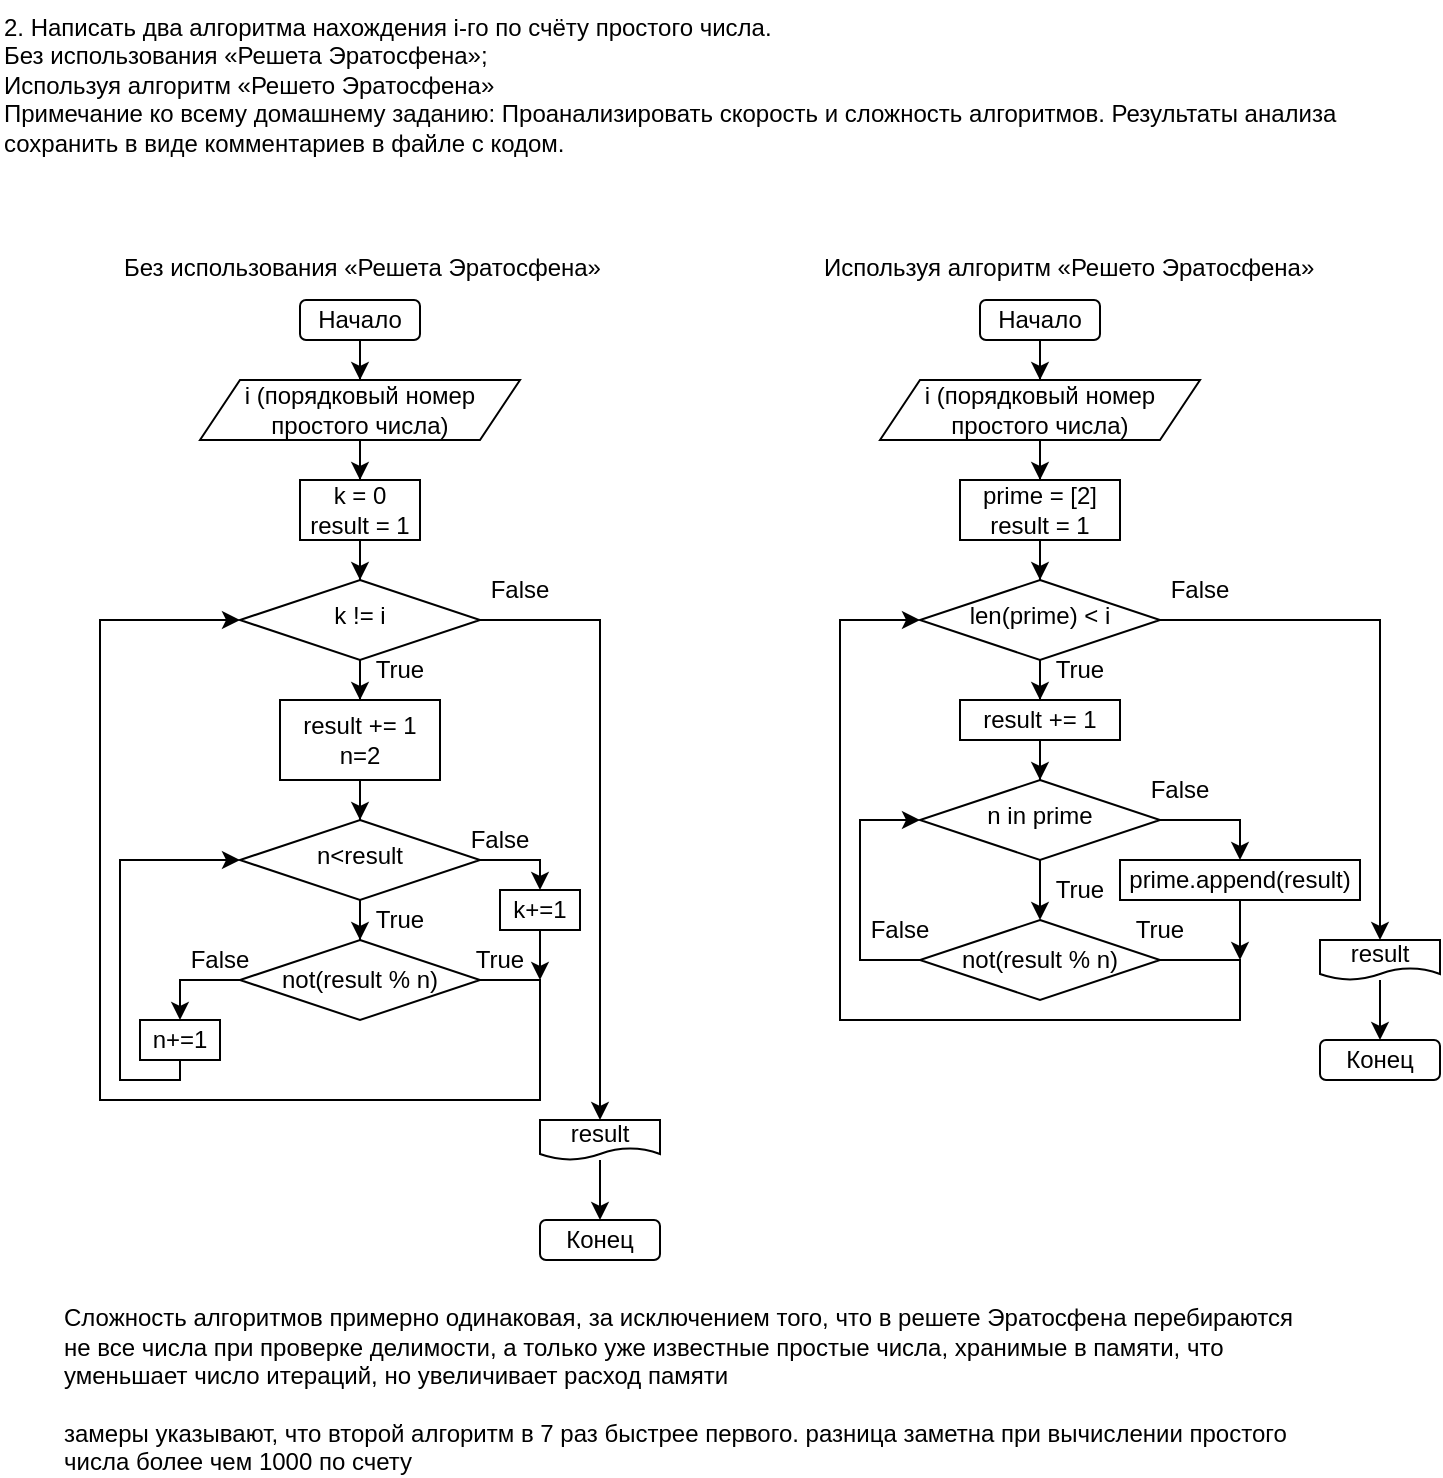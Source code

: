 <mxfile version="18.1.1" type="device"><diagram id="C5RBs43oDa-KdzZeNtuy" name="Page-1"><mxGraphModel dx="1635" dy="877" grid="1" gridSize="10" guides="1" tooltips="1" connect="1" arrows="1" fold="1" page="1" pageScale="1" pageWidth="827" pageHeight="1169" math="0" shadow="0"><root><mxCell id="WIyWlLk6GJQsqaUBKTNV-0"/><mxCell id="WIyWlLk6GJQsqaUBKTNV-1" parent="WIyWlLk6GJQsqaUBKTNV-0"/><mxCell id="4opRzpgFNfaW86uACwNf-55" value="" style="edgeStyle=orthogonalEdgeStyle;rounded=0;orthogonalLoop=1;jettySize=auto;html=1;" parent="WIyWlLk6GJQsqaUBKTNV-1" source="WIyWlLk6GJQsqaUBKTNV-3" target="4opRzpgFNfaW86uACwNf-46" edge="1"><mxGeometry relative="1" as="geometry"/></mxCell><mxCell id="WIyWlLk6GJQsqaUBKTNV-3" value="Начало" style="rounded=1;whiteSpace=wrap;html=1;fontSize=12;glass=0;strokeWidth=1;shadow=0;" parent="WIyWlLk6GJQsqaUBKTNV-1" vertex="1"><mxGeometry x="200" y="160" width="60" height="20" as="geometry"/></mxCell><mxCell id="WFWCKPvXrsjgwBBEP6MH-1" value="" style="edgeStyle=orthogonalEdgeStyle;rounded=0;orthogonalLoop=1;jettySize=auto;html=1;" parent="WIyWlLk6GJQsqaUBKTNV-1" source="WIyWlLk6GJQsqaUBKTNV-6" target="4opRzpgFNfaW86uACwNf-4" edge="1"><mxGeometry relative="1" as="geometry"/></mxCell><mxCell id="WIyWlLk6GJQsqaUBKTNV-6" value="k != i" style="rhombus;whiteSpace=wrap;html=1;shadow=0;fontFamily=Helvetica;fontSize=12;align=center;strokeWidth=1;spacing=6;spacingTop=-4;" parent="WIyWlLk6GJQsqaUBKTNV-1" vertex="1"><mxGeometry x="170" y="300" width="120" height="40" as="geometry"/></mxCell><mxCell id="WFWCKPvXrsjgwBBEP6MH-3" value="" style="edgeStyle=orthogonalEdgeStyle;rounded=0;orthogonalLoop=1;jettySize=auto;html=1;" parent="WIyWlLk6GJQsqaUBKTNV-1" source="WIyWlLk6GJQsqaUBKTNV-10" target="4opRzpgFNfaW86uACwNf-67" edge="1"><mxGeometry relative="1" as="geometry"/></mxCell><mxCell id="WIyWlLk6GJQsqaUBKTNV-10" value="n&amp;lt;result" style="rhombus;whiteSpace=wrap;html=1;shadow=0;fontFamily=Helvetica;fontSize=12;align=center;strokeWidth=1;spacing=6;spacingTop=-4;" parent="WIyWlLk6GJQsqaUBKTNV-1" vertex="1"><mxGeometry x="170" y="420" width="120" height="40" as="geometry"/></mxCell><mxCell id="WFWCKPvXrsjgwBBEP6MH-0" value="" style="edgeStyle=orthogonalEdgeStyle;rounded=0;orthogonalLoop=1;jettySize=auto;html=1;" parent="WIyWlLk6GJQsqaUBKTNV-1" source="4opRzpgFNfaW86uACwNf-1" target="WIyWlLk6GJQsqaUBKTNV-6" edge="1"><mxGeometry relative="1" as="geometry"/></mxCell><mxCell id="4opRzpgFNfaW86uACwNf-1" value="&lt;div&gt;k = 0&lt;/div&gt;&lt;div&gt;&lt;span style=&quot;background-color: initial;&quot;&gt;result = 1&lt;/span&gt;&lt;br&gt;&lt;/div&gt;&lt;div&gt;&lt;div&gt;&lt;/div&gt;&lt;/div&gt;" style="rounded=0;whiteSpace=wrap;html=1;" parent="WIyWlLk6GJQsqaUBKTNV-1" vertex="1"><mxGeometry x="200" y="250" width="60" height="30" as="geometry"/></mxCell><mxCell id="WFWCKPvXrsjgwBBEP6MH-2" value="" style="edgeStyle=orthogonalEdgeStyle;rounded=0;orthogonalLoop=1;jettySize=auto;html=1;" parent="WIyWlLk6GJQsqaUBKTNV-1" source="4opRzpgFNfaW86uACwNf-4" target="WIyWlLk6GJQsqaUBKTNV-10" edge="1"><mxGeometry relative="1" as="geometry"/></mxCell><mxCell id="4opRzpgFNfaW86uACwNf-4" value="result += 1&lt;br&gt;n=2" style="rounded=0;whiteSpace=wrap;html=1;" parent="WIyWlLk6GJQsqaUBKTNV-1" vertex="1"><mxGeometry x="190" y="360" width="80" height="40" as="geometry"/></mxCell><mxCell id="4opRzpgFNfaW86uACwNf-19" value="True" style="text;html=1;strokeColor=none;fillColor=none;align=center;verticalAlign=middle;whiteSpace=wrap;rounded=0;" parent="WIyWlLk6GJQsqaUBKTNV-1" vertex="1"><mxGeometry x="270" y="475" width="60" height="30" as="geometry"/></mxCell><mxCell id="4opRzpgFNfaW86uACwNf-23" value="True" style="text;html=1;strokeColor=none;fillColor=none;align=center;verticalAlign=middle;whiteSpace=wrap;rounded=0;" parent="WIyWlLk6GJQsqaUBKTNV-1" vertex="1"><mxGeometry x="220" y="455" width="60" height="30" as="geometry"/></mxCell><mxCell id="4opRzpgFNfaW86uACwNf-26" value="False" style="text;html=1;strokeColor=none;fillColor=none;align=center;verticalAlign=middle;whiteSpace=wrap;rounded=0;" parent="WIyWlLk6GJQsqaUBKTNV-1" vertex="1"><mxGeometry x="270" y="415" width="60" height="30" as="geometry"/></mxCell><mxCell id="4opRzpgFNfaW86uACwNf-47" value="" style="edgeStyle=orthogonalEdgeStyle;rounded=0;orthogonalLoop=1;jettySize=auto;html=1;" parent="WIyWlLk6GJQsqaUBKTNV-1" source="4opRzpgFNfaW86uACwNf-46" target="4opRzpgFNfaW86uACwNf-1" edge="1"><mxGeometry relative="1" as="geometry"/></mxCell><mxCell id="4opRzpgFNfaW86uACwNf-46" value="i (порядковый номер простого числа)" style="shape=parallelogram;perimeter=parallelogramPerimeter;whiteSpace=wrap;html=1;fixedSize=1;" parent="WIyWlLk6GJQsqaUBKTNV-1" vertex="1"><mxGeometry x="150" y="200" width="160" height="30" as="geometry"/></mxCell><mxCell id="4opRzpgFNfaW86uACwNf-67" value="not(result % n)" style="rhombus;whiteSpace=wrap;html=1;" parent="WIyWlLk6GJQsqaUBKTNV-1" vertex="1"><mxGeometry x="170" y="480" width="120" height="40" as="geometry"/></mxCell><mxCell id="4opRzpgFNfaW86uACwNf-76" value="n+=1" style="rounded=0;whiteSpace=wrap;html=1;" parent="WIyWlLk6GJQsqaUBKTNV-1" vertex="1"><mxGeometry x="120" y="520" width="40" height="20" as="geometry"/></mxCell><mxCell id="4opRzpgFNfaW86uACwNf-93" value="True" style="text;html=1;strokeColor=none;fillColor=none;align=center;verticalAlign=middle;whiteSpace=wrap;rounded=0;" parent="WIyWlLk6GJQsqaUBKTNV-1" vertex="1"><mxGeometry x="220" y="330" width="60" height="30" as="geometry"/></mxCell><mxCell id="4opRzpgFNfaW86uACwNf-94" value="False" style="text;html=1;strokeColor=none;fillColor=none;align=center;verticalAlign=middle;whiteSpace=wrap;rounded=0;" parent="WIyWlLk6GJQsqaUBKTNV-1" vertex="1"><mxGeometry x="130" y="475" width="60" height="30" as="geometry"/></mxCell><mxCell id="4opRzpgFNfaW86uACwNf-24" value="False" style="text;html=1;strokeColor=none;fillColor=none;align=center;verticalAlign=middle;whiteSpace=wrap;rounded=0;" parent="WIyWlLk6GJQsqaUBKTNV-1" vertex="1"><mxGeometry x="270" y="290" width="80" height="30" as="geometry"/></mxCell><mxCell id="qhmJ5fmn6QAN1Ny1AiqZ-0" value="2. Написать два алгоритма нахождения i-го по счёту простого числа.&#13;&#10;Без использования «Решета Эратосфена»;&#13;&#10;Используя алгоритм «Решето Эратосфена»&#13;&#10;Примечание ко всему домашнему заданию: Проанализировать скорость и сложность алгоритмов. Результаты анализа сохранить в виде комментариев в файле с кодом." style="text;whiteSpace=wrap;html=1;" parent="WIyWlLk6GJQsqaUBKTNV-1" vertex="1"><mxGeometry x="50" y="10" width="720" height="80" as="geometry"/></mxCell><mxCell id="WFWCKPvXrsjgwBBEP6MH-7" value="" style="endArrow=classic;html=1;rounded=0;exitX=0;exitY=0.5;exitDx=0;exitDy=0;entryX=0.5;entryY=0;entryDx=0;entryDy=0;" parent="WIyWlLk6GJQsqaUBKTNV-1" source="4opRzpgFNfaW86uACwNf-67" target="4opRzpgFNfaW86uACwNf-76" edge="1"><mxGeometry width="50" height="50" relative="1" as="geometry"><mxPoint x="120" y="525" as="sourcePoint"/><mxPoint x="110" y="485" as="targetPoint"/><Array as="points"><mxPoint x="140" y="500"/><mxPoint x="140" y="515"/></Array></mxGeometry></mxCell><mxCell id="WFWCKPvXrsjgwBBEP6MH-8" value="" style="endArrow=classic;html=1;rounded=0;exitX=0.5;exitY=1;exitDx=0;exitDy=0;entryX=0;entryY=0.5;entryDx=0;entryDy=0;" parent="WIyWlLk6GJQsqaUBKTNV-1" source="4opRzpgFNfaW86uACwNf-76" target="WIyWlLk6GJQsqaUBKTNV-10" edge="1"><mxGeometry width="50" height="50" relative="1" as="geometry"><mxPoint x="130" y="625" as="sourcePoint"/><mxPoint x="180" y="575" as="targetPoint"/><Array as="points"><mxPoint x="140" y="550"/><mxPoint x="110" y="550"/><mxPoint x="110" y="440"/></Array></mxGeometry></mxCell><mxCell id="WFWCKPvXrsjgwBBEP6MH-9" value="k+=1" style="rounded=0;whiteSpace=wrap;html=1;" parent="WIyWlLk6GJQsqaUBKTNV-1" vertex="1"><mxGeometry x="300" y="455" width="40" height="20" as="geometry"/></mxCell><mxCell id="WFWCKPvXrsjgwBBEP6MH-10" value="" style="endArrow=classic;html=1;rounded=0;exitX=1;exitY=0.5;exitDx=0;exitDy=0;entryX=0.5;entryY=0;entryDx=0;entryDy=0;" parent="WIyWlLk6GJQsqaUBKTNV-1" source="WIyWlLk6GJQsqaUBKTNV-10" target="WFWCKPvXrsjgwBBEP6MH-9" edge="1"><mxGeometry width="50" height="50" relative="1" as="geometry"><mxPoint x="340" y="435" as="sourcePoint"/><mxPoint x="390" y="385" as="targetPoint"/><Array as="points"><mxPoint x="320" y="440"/></Array></mxGeometry></mxCell><mxCell id="WFWCKPvXrsjgwBBEP6MH-11" value="" style="endArrow=classic;html=1;rounded=0;exitX=1;exitY=0.5;exitDx=0;exitDy=0;entryX=0;entryY=0.5;entryDx=0;entryDy=0;" parent="WIyWlLk6GJQsqaUBKTNV-1" source="4opRzpgFNfaW86uACwNf-67" target="WIyWlLk6GJQsqaUBKTNV-6" edge="1"><mxGeometry width="50" height="50" relative="1" as="geometry"><mxPoint x="300" y="590" as="sourcePoint"/><mxPoint x="100" y="360" as="targetPoint"/><Array as="points"><mxPoint x="320" y="500"/><mxPoint x="320" y="560"/><mxPoint x="100" y="560"/><mxPoint x="100" y="320"/></Array></mxGeometry></mxCell><mxCell id="WFWCKPvXrsjgwBBEP6MH-12" value="" style="endArrow=classic;html=1;rounded=0;exitX=0.5;exitY=1;exitDx=0;exitDy=0;" parent="WIyWlLk6GJQsqaUBKTNV-1" source="WFWCKPvXrsjgwBBEP6MH-9" edge="1"><mxGeometry width="50" height="50" relative="1" as="geometry"><mxPoint x="380" y="535" as="sourcePoint"/><mxPoint x="320" y="500" as="targetPoint"/></mxGeometry></mxCell><mxCell id="WFWCKPvXrsjgwBBEP6MH-16" value="" style="edgeStyle=orthogonalEdgeStyle;rounded=0;orthogonalLoop=1;jettySize=auto;html=1;" parent="WIyWlLk6GJQsqaUBKTNV-1" source="WFWCKPvXrsjgwBBEP6MH-13" target="WFWCKPvXrsjgwBBEP6MH-15" edge="1"><mxGeometry relative="1" as="geometry"/></mxCell><mxCell id="WFWCKPvXrsjgwBBEP6MH-13" value="result" style="shape=document;whiteSpace=wrap;html=1;boundedLbl=1;" parent="WIyWlLk6GJQsqaUBKTNV-1" vertex="1"><mxGeometry x="320" y="570" width="60" height="20" as="geometry"/></mxCell><mxCell id="WFWCKPvXrsjgwBBEP6MH-14" value="" style="endArrow=classic;html=1;rounded=0;exitX=1;exitY=0.5;exitDx=0;exitDy=0;entryX=0.5;entryY=0;entryDx=0;entryDy=0;" parent="WIyWlLk6GJQsqaUBKTNV-1" source="WIyWlLk6GJQsqaUBKTNV-6" target="WFWCKPvXrsjgwBBEP6MH-13" edge="1"><mxGeometry width="50" height="50" relative="1" as="geometry"><mxPoint x="320" y="440" as="sourcePoint"/><mxPoint x="370" y="390" as="targetPoint"/><Array as="points"><mxPoint x="350" y="320"/></Array></mxGeometry></mxCell><mxCell id="WFWCKPvXrsjgwBBEP6MH-15" value="Конец" style="rounded=1;whiteSpace=wrap;html=1;fontSize=12;glass=0;strokeWidth=1;shadow=0;" parent="WIyWlLk6GJQsqaUBKTNV-1" vertex="1"><mxGeometry x="320" y="620" width="60" height="20" as="geometry"/></mxCell><mxCell id="WFWCKPvXrsjgwBBEP6MH-17" value="" style="edgeStyle=orthogonalEdgeStyle;rounded=0;orthogonalLoop=1;jettySize=auto;html=1;" parent="WIyWlLk6GJQsqaUBKTNV-1" source="WFWCKPvXrsjgwBBEP6MH-18" target="WFWCKPvXrsjgwBBEP6MH-31" edge="1"><mxGeometry relative="1" as="geometry"/></mxCell><mxCell id="WFWCKPvXrsjgwBBEP6MH-18" value="Начало" style="rounded=1;whiteSpace=wrap;html=1;fontSize=12;glass=0;strokeWidth=1;shadow=0;" parent="WIyWlLk6GJQsqaUBKTNV-1" vertex="1"><mxGeometry x="540" y="160" width="60" height="20" as="geometry"/></mxCell><mxCell id="WFWCKPvXrsjgwBBEP6MH-19" value="" style="edgeStyle=orthogonalEdgeStyle;rounded=0;orthogonalLoop=1;jettySize=auto;html=1;" parent="WIyWlLk6GJQsqaUBKTNV-1" source="WFWCKPvXrsjgwBBEP6MH-20" target="WFWCKPvXrsjgwBBEP6MH-26" edge="1"><mxGeometry relative="1" as="geometry"/></mxCell><mxCell id="WFWCKPvXrsjgwBBEP6MH-20" value="len(prime) &amp;lt; i" style="rhombus;whiteSpace=wrap;html=1;shadow=0;fontFamily=Helvetica;fontSize=12;align=center;strokeWidth=1;spacing=6;spacingTop=-4;" parent="WIyWlLk6GJQsqaUBKTNV-1" vertex="1"><mxGeometry x="510" y="300" width="120" height="40" as="geometry"/></mxCell><mxCell id="WFWCKPvXrsjgwBBEP6MH-21" value="" style="edgeStyle=orthogonalEdgeStyle;rounded=0;orthogonalLoop=1;jettySize=auto;html=1;" parent="WIyWlLk6GJQsqaUBKTNV-1" source="WFWCKPvXrsjgwBBEP6MH-22" target="WFWCKPvXrsjgwBBEP6MH-32" edge="1"><mxGeometry relative="1" as="geometry"/></mxCell><mxCell id="WFWCKPvXrsjgwBBEP6MH-22" value="n in prime" style="rhombus;whiteSpace=wrap;html=1;shadow=0;fontFamily=Helvetica;fontSize=12;align=center;strokeWidth=1;spacing=6;spacingTop=-4;" parent="WIyWlLk6GJQsqaUBKTNV-1" vertex="1"><mxGeometry x="510" y="400" width="120" height="40" as="geometry"/></mxCell><mxCell id="WFWCKPvXrsjgwBBEP6MH-23" value="" style="edgeStyle=orthogonalEdgeStyle;rounded=0;orthogonalLoop=1;jettySize=auto;html=1;" parent="WIyWlLk6GJQsqaUBKTNV-1" source="WFWCKPvXrsjgwBBEP6MH-24" target="WFWCKPvXrsjgwBBEP6MH-20" edge="1"><mxGeometry relative="1" as="geometry"/></mxCell><mxCell id="WFWCKPvXrsjgwBBEP6MH-24" value="&lt;div&gt;prime = [2]&lt;br&gt;&lt;/div&gt;&lt;div&gt;&lt;span style=&quot;background-color: initial;&quot;&gt;result = 1&lt;/span&gt;&lt;br&gt;&lt;/div&gt;&lt;div&gt;&lt;div&gt;&lt;/div&gt;&lt;/div&gt;" style="rounded=0;whiteSpace=wrap;html=1;" parent="WIyWlLk6GJQsqaUBKTNV-1" vertex="1"><mxGeometry x="530" y="250" width="80" height="30" as="geometry"/></mxCell><mxCell id="WFWCKPvXrsjgwBBEP6MH-25" value="" style="edgeStyle=orthogonalEdgeStyle;rounded=0;orthogonalLoop=1;jettySize=auto;html=1;" parent="WIyWlLk6GJQsqaUBKTNV-1" source="WFWCKPvXrsjgwBBEP6MH-26" target="WFWCKPvXrsjgwBBEP6MH-22" edge="1"><mxGeometry relative="1" as="geometry"/></mxCell><mxCell id="WFWCKPvXrsjgwBBEP6MH-26" value="result += 1" style="rounded=0;whiteSpace=wrap;html=1;" parent="WIyWlLk6GJQsqaUBKTNV-1" vertex="1"><mxGeometry x="530" y="360" width="80" height="20" as="geometry"/></mxCell><mxCell id="WFWCKPvXrsjgwBBEP6MH-27" value="True" style="text;html=1;strokeColor=none;fillColor=none;align=center;verticalAlign=middle;whiteSpace=wrap;rounded=0;" parent="WIyWlLk6GJQsqaUBKTNV-1" vertex="1"><mxGeometry x="600" y="460" width="60" height="30" as="geometry"/></mxCell><mxCell id="WFWCKPvXrsjgwBBEP6MH-28" value="True" style="text;html=1;strokeColor=none;fillColor=none;align=center;verticalAlign=middle;whiteSpace=wrap;rounded=0;" parent="WIyWlLk6GJQsqaUBKTNV-1" vertex="1"><mxGeometry x="560" y="440" width="60" height="30" as="geometry"/></mxCell><mxCell id="WFWCKPvXrsjgwBBEP6MH-29" value="False" style="text;html=1;strokeColor=none;fillColor=none;align=center;verticalAlign=middle;whiteSpace=wrap;rounded=0;" parent="WIyWlLk6GJQsqaUBKTNV-1" vertex="1"><mxGeometry x="610" y="390" width="60" height="30" as="geometry"/></mxCell><mxCell id="WFWCKPvXrsjgwBBEP6MH-30" value="" style="edgeStyle=orthogonalEdgeStyle;rounded=0;orthogonalLoop=1;jettySize=auto;html=1;" parent="WIyWlLk6GJQsqaUBKTNV-1" source="WFWCKPvXrsjgwBBEP6MH-31" target="WFWCKPvXrsjgwBBEP6MH-24" edge="1"><mxGeometry relative="1" as="geometry"/></mxCell><mxCell id="WFWCKPvXrsjgwBBEP6MH-31" value="i (порядковый номер простого числа)" style="shape=parallelogram;perimeter=parallelogramPerimeter;whiteSpace=wrap;html=1;fixedSize=1;" parent="WIyWlLk6GJQsqaUBKTNV-1" vertex="1"><mxGeometry x="490" y="200" width="160" height="30" as="geometry"/></mxCell><mxCell id="WFWCKPvXrsjgwBBEP6MH-32" value="not(result % n)" style="rhombus;whiteSpace=wrap;html=1;" parent="WIyWlLk6GJQsqaUBKTNV-1" vertex="1"><mxGeometry x="510" y="470" width="120" height="40" as="geometry"/></mxCell><mxCell id="WFWCKPvXrsjgwBBEP6MH-34" value="True" style="text;html=1;strokeColor=none;fillColor=none;align=center;verticalAlign=middle;whiteSpace=wrap;rounded=0;" parent="WIyWlLk6GJQsqaUBKTNV-1" vertex="1"><mxGeometry x="560" y="330" width="60" height="30" as="geometry"/></mxCell><mxCell id="WFWCKPvXrsjgwBBEP6MH-35" value="False" style="text;html=1;strokeColor=none;fillColor=none;align=center;verticalAlign=middle;whiteSpace=wrap;rounded=0;" parent="WIyWlLk6GJQsqaUBKTNV-1" vertex="1"><mxGeometry x="470" y="460" width="60" height="30" as="geometry"/></mxCell><mxCell id="WFWCKPvXrsjgwBBEP6MH-36" value="False" style="text;html=1;strokeColor=none;fillColor=none;align=center;verticalAlign=middle;whiteSpace=wrap;rounded=0;" parent="WIyWlLk6GJQsqaUBKTNV-1" vertex="1"><mxGeometry x="610" y="290" width="80" height="30" as="geometry"/></mxCell><mxCell id="WFWCKPvXrsjgwBBEP6MH-39" value="prime.append(result)" style="rounded=0;whiteSpace=wrap;html=1;" parent="WIyWlLk6GJQsqaUBKTNV-1" vertex="1"><mxGeometry x="610" y="440" width="120" height="20" as="geometry"/></mxCell><mxCell id="WFWCKPvXrsjgwBBEP6MH-40" value="" style="endArrow=classic;html=1;rounded=0;exitX=1;exitY=0.5;exitDx=0;exitDy=0;entryX=0.5;entryY=0;entryDx=0;entryDy=0;" parent="WIyWlLk6GJQsqaUBKTNV-1" source="WFWCKPvXrsjgwBBEP6MH-22" target="WFWCKPvXrsjgwBBEP6MH-39" edge="1"><mxGeometry width="50" height="50" relative="1" as="geometry"><mxPoint x="680" y="410" as="sourcePoint"/><mxPoint x="730" y="360" as="targetPoint"/><Array as="points"><mxPoint x="670" y="420"/></Array></mxGeometry></mxCell><mxCell id="WFWCKPvXrsjgwBBEP6MH-41" value="" style="endArrow=classic;html=1;rounded=0;exitX=1;exitY=0.5;exitDx=0;exitDy=0;entryX=0;entryY=0.5;entryDx=0;entryDy=0;" parent="WIyWlLk6GJQsqaUBKTNV-1" source="WFWCKPvXrsjgwBBEP6MH-32" target="WFWCKPvXrsjgwBBEP6MH-20" edge="1"><mxGeometry width="50" height="50" relative="1" as="geometry"><mxPoint x="640" y="590" as="sourcePoint"/><mxPoint x="440" y="360" as="targetPoint"/><Array as="points"><mxPoint x="670" y="490"/><mxPoint x="670" y="520"/><mxPoint x="470" y="520"/><mxPoint x="470" y="320"/></Array></mxGeometry></mxCell><mxCell id="WFWCKPvXrsjgwBBEP6MH-42" value="" style="endArrow=classic;html=1;rounded=0;exitX=0.5;exitY=1;exitDx=0;exitDy=0;" parent="WIyWlLk6GJQsqaUBKTNV-1" source="WFWCKPvXrsjgwBBEP6MH-39" edge="1"><mxGeometry width="50" height="50" relative="1" as="geometry"><mxPoint x="720" y="510" as="sourcePoint"/><mxPoint x="670" y="490" as="targetPoint"/></mxGeometry></mxCell><mxCell id="WFWCKPvXrsjgwBBEP6MH-43" value="" style="edgeStyle=orthogonalEdgeStyle;rounded=0;orthogonalLoop=1;jettySize=auto;html=1;" parent="WIyWlLk6GJQsqaUBKTNV-1" source="WFWCKPvXrsjgwBBEP6MH-44" target="WFWCKPvXrsjgwBBEP6MH-46" edge="1"><mxGeometry relative="1" as="geometry"/></mxCell><mxCell id="WFWCKPvXrsjgwBBEP6MH-44" value="result" style="shape=document;whiteSpace=wrap;html=1;boundedLbl=1;" parent="WIyWlLk6GJQsqaUBKTNV-1" vertex="1"><mxGeometry x="710" y="480" width="60" height="20" as="geometry"/></mxCell><mxCell id="WFWCKPvXrsjgwBBEP6MH-45" value="" style="endArrow=classic;html=1;rounded=0;exitX=1;exitY=0.5;exitDx=0;exitDy=0;entryX=0.5;entryY=0;entryDx=0;entryDy=0;" parent="WIyWlLk6GJQsqaUBKTNV-1" source="WFWCKPvXrsjgwBBEP6MH-20" target="WFWCKPvXrsjgwBBEP6MH-44" edge="1"><mxGeometry width="50" height="50" relative="1" as="geometry"><mxPoint x="660" y="440" as="sourcePoint"/><mxPoint x="710" y="390" as="targetPoint"/><Array as="points"><mxPoint x="740" y="320"/></Array></mxGeometry></mxCell><mxCell id="WFWCKPvXrsjgwBBEP6MH-46" value="Конец" style="rounded=1;whiteSpace=wrap;html=1;fontSize=12;glass=0;strokeWidth=1;shadow=0;" parent="WIyWlLk6GJQsqaUBKTNV-1" vertex="1"><mxGeometry x="710" y="530" width="60" height="20" as="geometry"/></mxCell><mxCell id="WFWCKPvXrsjgwBBEP6MH-47" value="" style="endArrow=classic;html=1;rounded=0;exitX=0;exitY=0.5;exitDx=0;exitDy=0;entryX=0;entryY=0.5;entryDx=0;entryDy=0;" parent="WIyWlLk6GJQsqaUBKTNV-1" source="WFWCKPvXrsjgwBBEP6MH-32" target="WFWCKPvXrsjgwBBEP6MH-22" edge="1"><mxGeometry width="50" height="50" relative="1" as="geometry"><mxPoint x="450" y="500" as="sourcePoint"/><mxPoint x="480" y="420" as="targetPoint"/><Array as="points"><mxPoint x="480" y="490"/><mxPoint x="480" y="420"/></Array></mxGeometry></mxCell><mxCell id="WFWCKPvXrsjgwBBEP6MH-48" value="Без использования «Решета Эратосфена»" style="text;whiteSpace=wrap;html=1;" parent="WIyWlLk6GJQsqaUBKTNV-1" vertex="1"><mxGeometry x="110" y="130" width="260" height="30" as="geometry"/></mxCell><mxCell id="WFWCKPvXrsjgwBBEP6MH-49" value="Используя алгоритм «Решето Эратосфена»" style="text;whiteSpace=wrap;html=1;" parent="WIyWlLk6GJQsqaUBKTNV-1" vertex="1"><mxGeometry x="460" y="130" width="270" height="30" as="geometry"/></mxCell><mxCell id="WFWCKPvXrsjgwBBEP6MH-50" value="Сложность алгоритмов примерно одинаковая, за исключением того, что в решете Эратосфена перебираются не все числа при проверке делимости, а только уже известные простые числа, хранимые в памяти, что уменьшает число итераций, но увеличивает расход памяти&lt;br&gt;&lt;br&gt;замеры указывают, что второй алгоритм в 7 раз быстрее первого. разница заметна при вычислении простого числа более чем 1000 по счету" style="text;html=1;strokeColor=none;fillColor=none;align=left;verticalAlign=middle;whiteSpace=wrap;rounded=0;" parent="WIyWlLk6GJQsqaUBKTNV-1" vertex="1"><mxGeometry x="80" y="670" width="630" height="70" as="geometry"/></mxCell></root></mxGraphModel></diagram></mxfile>